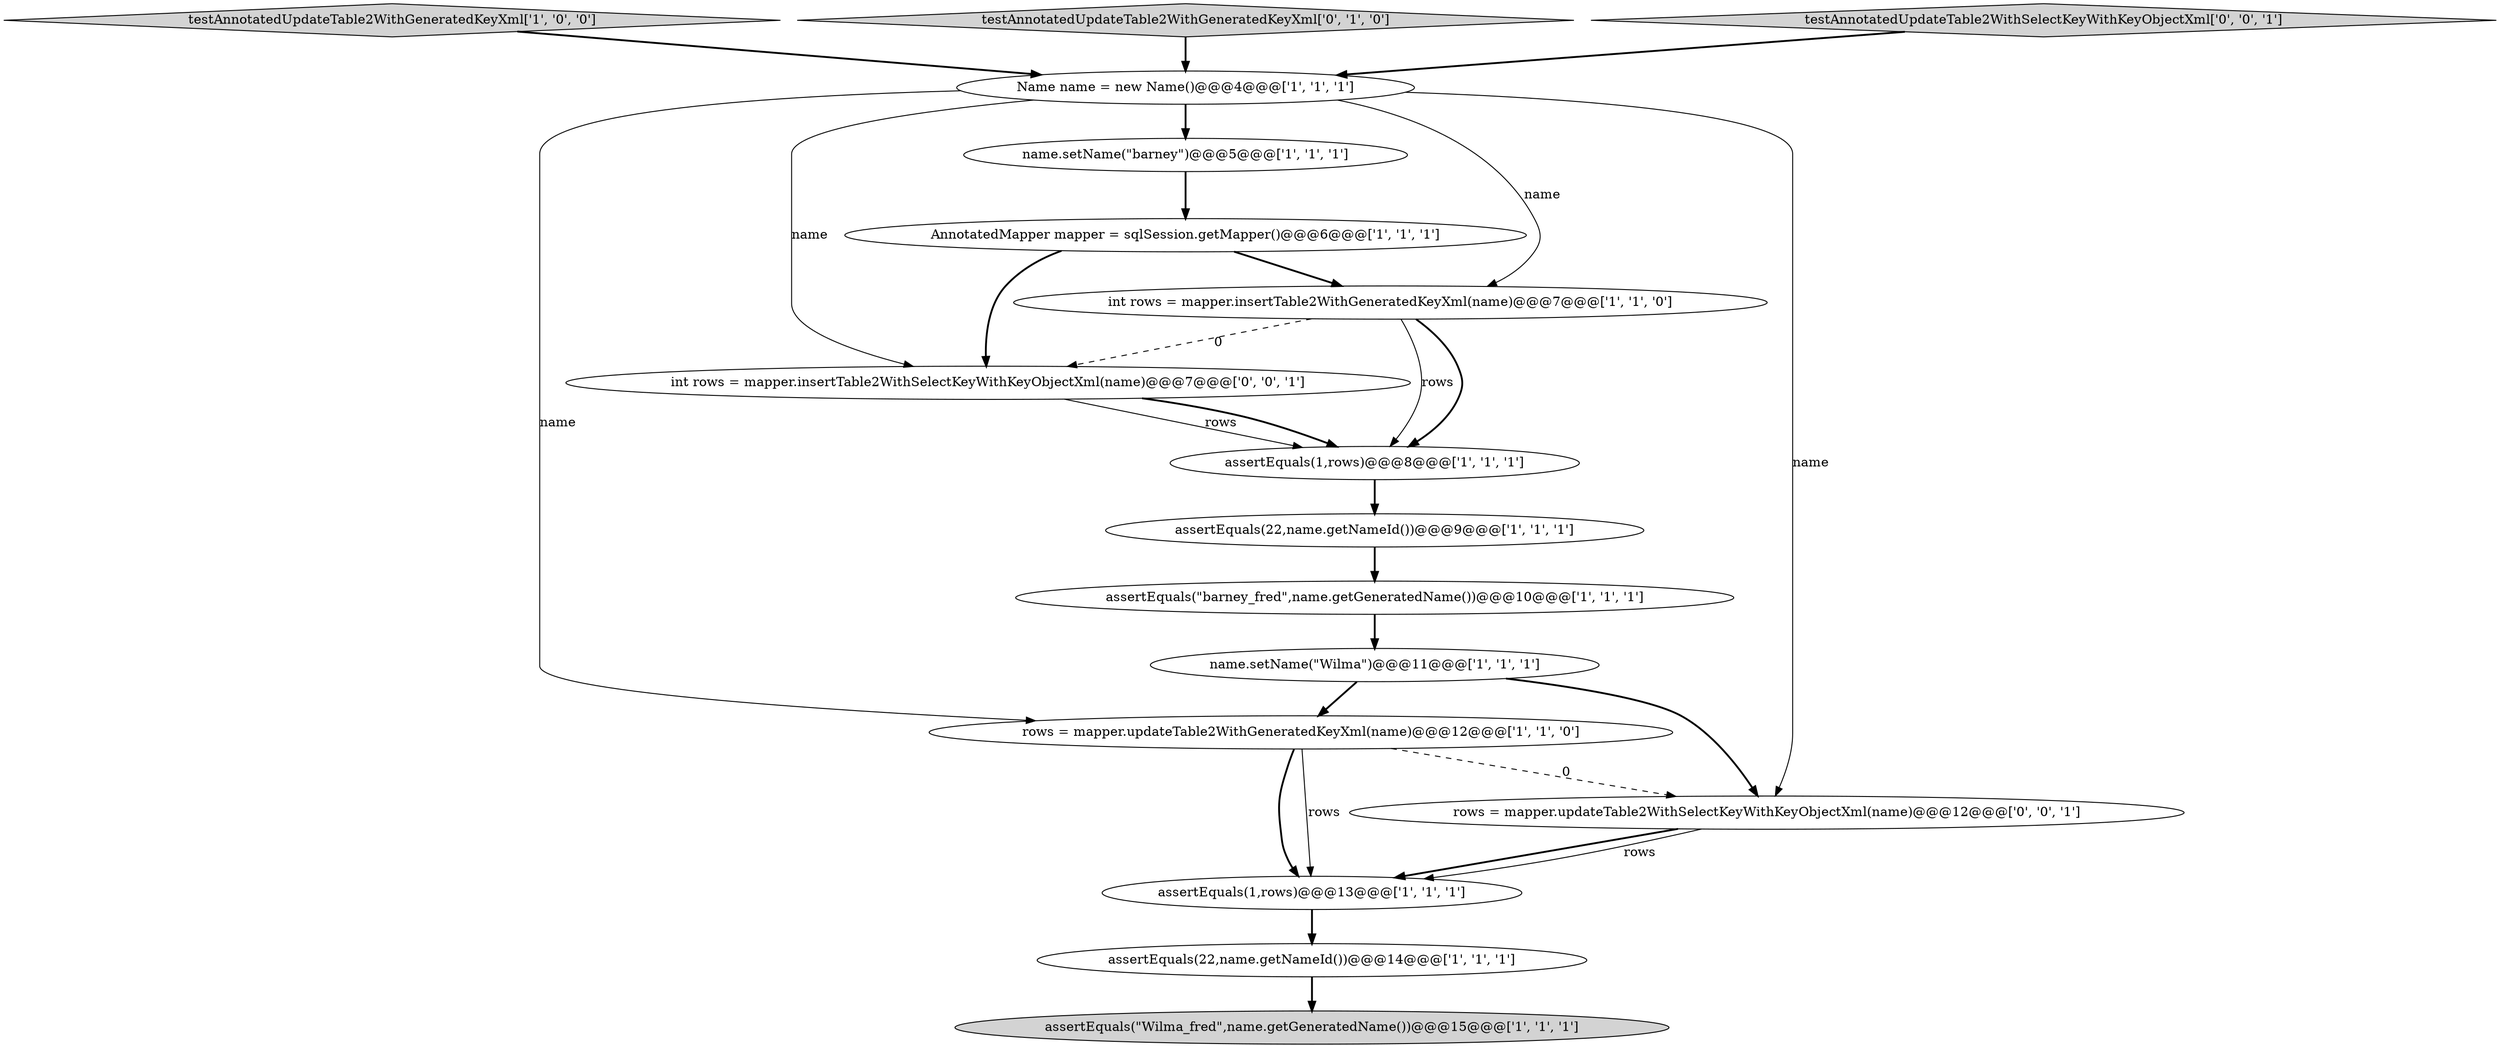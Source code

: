 digraph {
7 [style = filled, label = "testAnnotatedUpdateTable2WithGeneratedKeyXml['1', '0', '0']", fillcolor = lightgray, shape = diamond image = "AAA0AAABBB1BBB"];
10 [style = filled, label = "Name name = new Name()@@@4@@@['1', '1', '1']", fillcolor = white, shape = ellipse image = "AAA0AAABBB1BBB"];
0 [style = filled, label = "rows = mapper.updateTable2WithGeneratedKeyXml(name)@@@12@@@['1', '1', '0']", fillcolor = white, shape = ellipse image = "AAA0AAABBB1BBB"];
5 [style = filled, label = "assertEquals(\"barney_fred\",name.getGeneratedName())@@@10@@@['1', '1', '1']", fillcolor = white, shape = ellipse image = "AAA0AAABBB1BBB"];
13 [style = filled, label = "testAnnotatedUpdateTable2WithGeneratedKeyXml['0', '1', '0']", fillcolor = lightgray, shape = diamond image = "AAA0AAABBB2BBB"];
2 [style = filled, label = "assertEquals(1,rows)@@@13@@@['1', '1', '1']", fillcolor = white, shape = ellipse image = "AAA0AAABBB1BBB"];
16 [style = filled, label = "testAnnotatedUpdateTable2WithSelectKeyWithKeyObjectXml['0', '0', '1']", fillcolor = lightgray, shape = diamond image = "AAA0AAABBB3BBB"];
3 [style = filled, label = "assertEquals(22,name.getNameId())@@@14@@@['1', '1', '1']", fillcolor = white, shape = ellipse image = "AAA0AAABBB1BBB"];
14 [style = filled, label = "int rows = mapper.insertTable2WithSelectKeyWithKeyObjectXml(name)@@@7@@@['0', '0', '1']", fillcolor = white, shape = ellipse image = "AAA0AAABBB3BBB"];
4 [style = filled, label = "assertEquals(\"Wilma_fred\",name.getGeneratedName())@@@15@@@['1', '1', '1']", fillcolor = lightgray, shape = ellipse image = "AAA0AAABBB1BBB"];
6 [style = filled, label = "AnnotatedMapper mapper = sqlSession.getMapper()@@@6@@@['1', '1', '1']", fillcolor = white, shape = ellipse image = "AAA0AAABBB1BBB"];
8 [style = filled, label = "name.setName(\"barney\")@@@5@@@['1', '1', '1']", fillcolor = white, shape = ellipse image = "AAA0AAABBB1BBB"];
11 [style = filled, label = "assertEquals(1,rows)@@@8@@@['1', '1', '1']", fillcolor = white, shape = ellipse image = "AAA0AAABBB1BBB"];
12 [style = filled, label = "int rows = mapper.insertTable2WithGeneratedKeyXml(name)@@@7@@@['1', '1', '0']", fillcolor = white, shape = ellipse image = "AAA0AAABBB1BBB"];
9 [style = filled, label = "assertEquals(22,name.getNameId())@@@9@@@['1', '1', '1']", fillcolor = white, shape = ellipse image = "AAA0AAABBB1BBB"];
15 [style = filled, label = "rows = mapper.updateTable2WithSelectKeyWithKeyObjectXml(name)@@@12@@@['0', '0', '1']", fillcolor = white, shape = ellipse image = "AAA0AAABBB3BBB"];
1 [style = filled, label = "name.setName(\"Wilma\")@@@11@@@['1', '1', '1']", fillcolor = white, shape = ellipse image = "AAA0AAABBB1BBB"];
13->10 [style = bold, label=""];
10->15 [style = solid, label="name"];
15->2 [style = bold, label=""];
12->11 [style = solid, label="rows"];
7->10 [style = bold, label=""];
16->10 [style = bold, label=""];
1->15 [style = bold, label=""];
2->3 [style = bold, label=""];
0->2 [style = bold, label=""];
12->11 [style = bold, label=""];
15->2 [style = solid, label="rows"];
0->15 [style = dashed, label="0"];
8->6 [style = bold, label=""];
10->14 [style = solid, label="name"];
10->0 [style = solid, label="name"];
1->0 [style = bold, label=""];
10->12 [style = solid, label="name"];
0->2 [style = solid, label="rows"];
11->9 [style = bold, label=""];
3->4 [style = bold, label=""];
6->14 [style = bold, label=""];
5->1 [style = bold, label=""];
14->11 [style = solid, label="rows"];
12->14 [style = dashed, label="0"];
10->8 [style = bold, label=""];
9->5 [style = bold, label=""];
14->11 [style = bold, label=""];
6->12 [style = bold, label=""];
}
